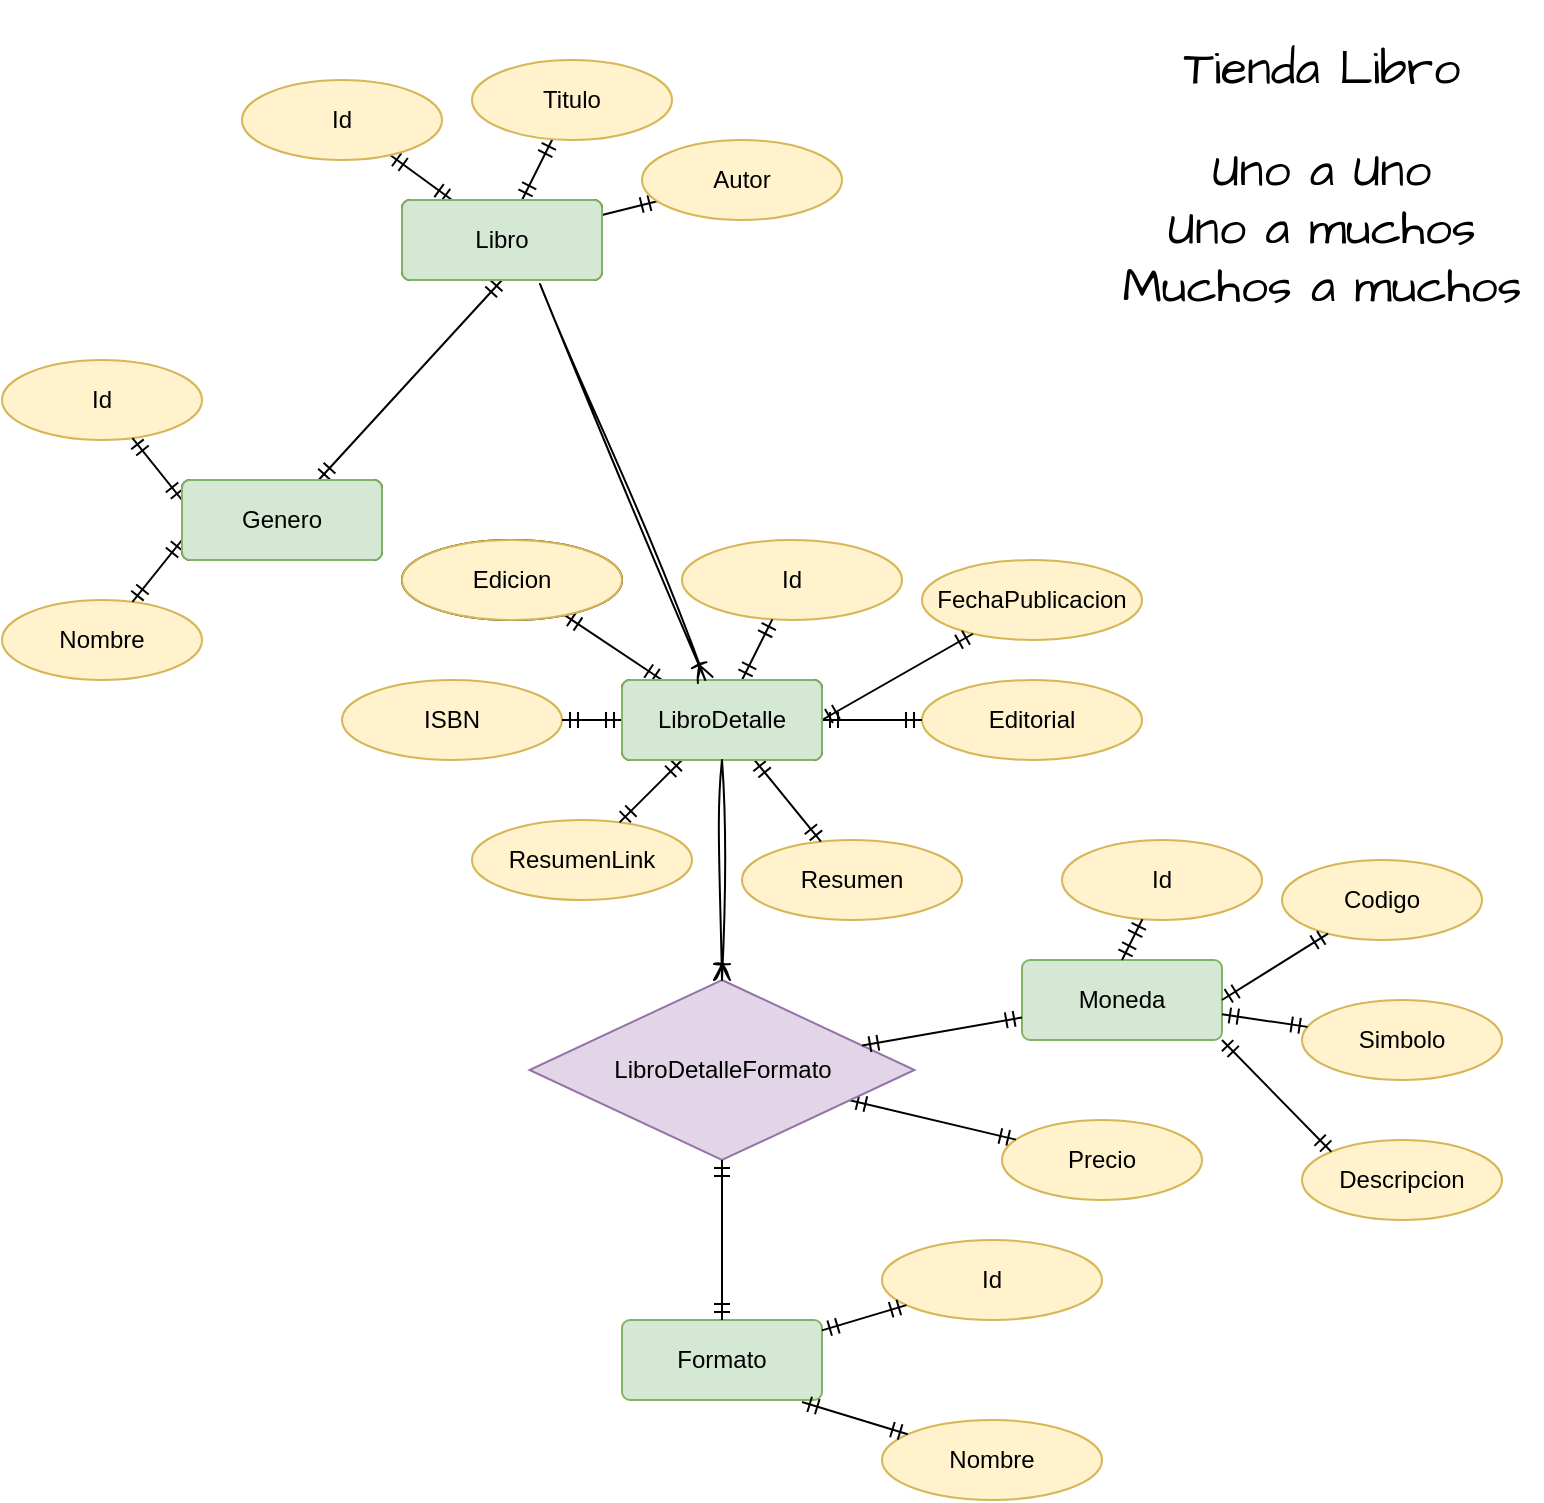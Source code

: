 <mxfile version="20.8.23" type="github">
  <diagram id="R2lEEEUBdFMjLlhIrx00" name="Page-1">
    <mxGraphModel dx="1120" dy="452" grid="1" gridSize="10" guides="1" tooltips="1" connect="1" arrows="1" fold="1" page="1" pageScale="1" pageWidth="850" pageHeight="1100" math="0" shadow="0" extFonts="Permanent Marker^https://fonts.googleapis.com/css?family=Permanent+Marker">
      <root>
        <mxCell id="0" />
        <mxCell id="1" parent="0" />
        <mxCell id="iToEJ3CbW-RjeYXbpDTx-12" style="edgeStyle=none;rounded=0;orthogonalLoop=1;jettySize=auto;html=1;" parent="1" source="iToEJ3CbW-RjeYXbpDTx-1" edge="1">
          <mxGeometry relative="1" as="geometry">
            <mxPoint x="270" y="100" as="targetPoint" />
          </mxGeometry>
        </mxCell>
        <mxCell id="iToEJ3CbW-RjeYXbpDTx-1" value="Libro" style="rounded=1;arcSize=10;whiteSpace=wrap;html=1;align=center;" parent="1" vertex="1">
          <mxGeometry x="210" y="100" width="100" height="40" as="geometry" />
        </mxCell>
        <mxCell id="iToEJ3CbW-RjeYXbpDTx-2" value="Formato" style="rounded=1;arcSize=10;whiteSpace=wrap;html=1;align=center;fillColor=#d5e8d4;strokeColor=#82b366;" parent="1" vertex="1">
          <mxGeometry x="320" y="660" width="100" height="40" as="geometry" />
        </mxCell>
        <mxCell id="iToEJ3CbW-RjeYXbpDTx-3" value="Genero" style="rounded=1;arcSize=10;whiteSpace=wrap;html=1;align=center;" parent="1" vertex="1">
          <mxGeometry x="100" y="240" width="100" height="40" as="geometry" />
        </mxCell>
        <mxCell id="iToEJ3CbW-RjeYXbpDTx-4" value="Moneda" style="rounded=1;arcSize=10;whiteSpace=wrap;html=1;align=center;fillColor=#d5e8d4;strokeColor=#82b366;" parent="1" vertex="1">
          <mxGeometry x="520" y="480" width="100" height="40" as="geometry" />
        </mxCell>
        <mxCell id="iToEJ3CbW-RjeYXbpDTx-5" value="LibroDetalle" style="rounded=1;arcSize=10;whiteSpace=wrap;html=1;align=center;" parent="1" vertex="1">
          <mxGeometry x="320" y="340" width="100" height="40" as="geometry" />
        </mxCell>
        <mxCell id="iToEJ3CbW-RjeYXbpDTx-7" value="" style="fontSize=12;html=1;endArrow=ERmandOne;startArrow=ERmandOne;rounded=0;exitX=0.25;exitY=0;exitDx=0;exitDy=0;" parent="1" source="iToEJ3CbW-RjeYXbpDTx-1" target="iToEJ3CbW-RjeYXbpDTx-71" edge="1">
          <mxGeometry width="100" height="100" relative="1" as="geometry">
            <mxPoint x="370" y="290" as="sourcePoint" />
            <mxPoint x="215.355" y="74.142" as="targetPoint" />
          </mxGeometry>
        </mxCell>
        <mxCell id="iToEJ3CbW-RjeYXbpDTx-10" value="FechaPublicacion" style="ellipse;whiteSpace=wrap;html=1;align=center;fillColor=#fff2cc;strokeColor=#d6b656;" parent="1" vertex="1">
          <mxGeometry x="470" y="280" width="110" height="40" as="geometry" />
        </mxCell>
        <mxCell id="iToEJ3CbW-RjeYXbpDTx-11" value="" style="fontSize=12;html=1;endArrow=ERmandOne;startArrow=ERmandOne;rounded=0;" parent="1" source="iToEJ3CbW-RjeYXbpDTx-1" target="iToEJ3CbW-RjeYXbpDTx-73" edge="1">
          <mxGeometry width="100" height="100" relative="1" as="geometry">
            <mxPoint x="270" y="110" as="sourcePoint" />
            <mxPoint x="300" y="60" as="targetPoint" />
          </mxGeometry>
        </mxCell>
        <mxCell id="iToEJ3CbW-RjeYXbpDTx-13" value="" style="fontSize=12;html=1;endArrow=ERmandOne;startArrow=ERmandOne;rounded=0;" parent="1" target="iToEJ3CbW-RjeYXbpDTx-72" edge="1">
          <mxGeometry width="100" height="100" relative="1" as="geometry">
            <mxPoint x="300" y="110" as="sourcePoint" />
            <mxPoint x="337.6" y="100.6" as="targetPoint" />
          </mxGeometry>
        </mxCell>
        <mxCell id="iToEJ3CbW-RjeYXbpDTx-14" value="Precio" style="ellipse;whiteSpace=wrap;html=1;align=center;fillColor=#fff2cc;strokeColor=#d6b656;" parent="1" vertex="1">
          <mxGeometry x="510" y="560" width="100" height="40" as="geometry" />
        </mxCell>
        <mxCell id="iToEJ3CbW-RjeYXbpDTx-15" value="" style="fontSize=12;html=1;endArrow=ERmandOne;startArrow=ERmandOne;rounded=0;" parent="1" source="iToEJ3CbW-RjeYXbpDTx-48" target="iToEJ3CbW-RjeYXbpDTx-14" edge="1">
          <mxGeometry width="100" height="100" relative="1" as="geometry">
            <mxPoint x="270" y="110" as="sourcePoint" />
            <mxPoint x="225" y="84" as="targetPoint" />
          </mxGeometry>
        </mxCell>
        <mxCell id="iToEJ3CbW-RjeYXbpDTx-17" value="" style="fontSize=12;html=1;endArrow=ERmandOne;startArrow=ERmandOne;rounded=0;exitX=0.5;exitY=1;exitDx=0;exitDy=0;" parent="1" source="iToEJ3CbW-RjeYXbpDTx-1" target="iToEJ3CbW-RjeYXbpDTx-3" edge="1">
          <mxGeometry width="100" height="100" relative="1" as="geometry">
            <mxPoint x="220" y="130" as="sourcePoint" />
            <mxPoint x="160" y="130" as="targetPoint" />
          </mxGeometry>
        </mxCell>
        <mxCell id="iToEJ3CbW-RjeYXbpDTx-20" value="Id" style="ellipse;whiteSpace=wrap;html=1;align=center;fillColor=#fff2cc;strokeColor=#d6b656;" parent="1" vertex="1">
          <mxGeometry x="10" y="180" width="100" height="40" as="geometry" />
        </mxCell>
        <mxCell id="iToEJ3CbW-RjeYXbpDTx-21" value="Nombre" style="ellipse;whiteSpace=wrap;html=1;align=center;fillColor=#fff2cc;strokeColor=#d6b656;" parent="1" vertex="1">
          <mxGeometry x="10" y="300" width="100" height="40" as="geometry" />
        </mxCell>
        <mxCell id="iToEJ3CbW-RjeYXbpDTx-22" value="" style="fontSize=12;html=1;endArrow=ERmandOne;startArrow=ERmandOne;rounded=0;entryX=0;entryY=0.25;entryDx=0;entryDy=0;" parent="1" source="iToEJ3CbW-RjeYXbpDTx-20" target="iToEJ3CbW-RjeYXbpDTx-3" edge="1">
          <mxGeometry width="100" height="100" relative="1" as="geometry">
            <mxPoint x="270" y="150" as="sourcePoint" />
            <mxPoint x="178" y="250" as="targetPoint" />
          </mxGeometry>
        </mxCell>
        <mxCell id="iToEJ3CbW-RjeYXbpDTx-24" value="" style="fontSize=12;html=1;endArrow=ERmandOne;startArrow=ERmandOne;rounded=0;exitX=0;exitY=0.75;exitDx=0;exitDy=0;" parent="1" source="iToEJ3CbW-RjeYXbpDTx-3" target="iToEJ3CbW-RjeYXbpDTx-21" edge="1">
          <mxGeometry width="100" height="100" relative="1" as="geometry">
            <mxPoint x="103" y="228" as="sourcePoint" />
            <mxPoint x="133" y="250" as="targetPoint" />
          </mxGeometry>
        </mxCell>
        <mxCell id="iToEJ3CbW-RjeYXbpDTx-26" value="" style="fontSize=12;html=1;endArrow=ERmandOne;startArrow=ERmandOne;rounded=0;entryX=1;entryY=0.5;entryDx=0;entryDy=0;" parent="1" source="iToEJ3CbW-RjeYXbpDTx-10" target="iToEJ3CbW-RjeYXbpDTx-5" edge="1">
          <mxGeometry width="100" height="100" relative="1" as="geometry">
            <mxPoint x="360" y="247" as="sourcePoint" />
            <mxPoint x="392" y="257" as="targetPoint" />
          </mxGeometry>
        </mxCell>
        <mxCell id="iToEJ3CbW-RjeYXbpDTx-27" value="Id" style="ellipse;whiteSpace=wrap;html=1;align=center;fillColor=#fff2cc;strokeColor=#d6b656;" parent="1" vertex="1">
          <mxGeometry x="350" y="270" width="110" height="40" as="geometry" />
        </mxCell>
        <mxCell id="iToEJ3CbW-RjeYXbpDTx-28" value="ISBN" style="ellipse;whiteSpace=wrap;html=1;align=center;fillColor=#fff2cc;strokeColor=#d6b656;" parent="1" vertex="1">
          <mxGeometry x="180" y="340" width="110" height="40" as="geometry" />
        </mxCell>
        <mxCell id="iToEJ3CbW-RjeYXbpDTx-29" value="Resumen" style="ellipse;whiteSpace=wrap;html=1;align=center;fillColor=#fff2cc;strokeColor=#d6b656;" parent="1" vertex="1">
          <mxGeometry x="380" y="420" width="110" height="40" as="geometry" />
        </mxCell>
        <mxCell id="iToEJ3CbW-RjeYXbpDTx-30" value="ResumenLink" style="ellipse;whiteSpace=wrap;html=1;align=center;fillColor=#fff2cc;strokeColor=#d6b656;" parent="1" vertex="1">
          <mxGeometry x="245" y="410" width="110" height="40" as="geometry" />
        </mxCell>
        <mxCell id="iToEJ3CbW-RjeYXbpDTx-31" value="" style="fontSize=12;html=1;endArrow=ERmandOne;startArrow=ERmandOne;rounded=0;" parent="1" source="iToEJ3CbW-RjeYXbpDTx-27" target="iToEJ3CbW-RjeYXbpDTx-5" edge="1">
          <mxGeometry width="100" height="100" relative="1" as="geometry">
            <mxPoint x="485" y="370" as="sourcePoint" />
            <mxPoint x="430" y="370" as="targetPoint" />
          </mxGeometry>
        </mxCell>
        <mxCell id="iToEJ3CbW-RjeYXbpDTx-32" value="" style="fontSize=12;html=1;endArrow=ERmandOne;startArrow=ERmandOne;rounded=0;" parent="1" source="iToEJ3CbW-RjeYXbpDTx-5" target="iToEJ3CbW-RjeYXbpDTx-28" edge="1">
          <mxGeometry width="100" height="100" relative="1" as="geometry">
            <mxPoint x="407" y="329" as="sourcePoint" />
            <mxPoint x="393" y="350" as="targetPoint" />
          </mxGeometry>
        </mxCell>
        <mxCell id="iToEJ3CbW-RjeYXbpDTx-34" value="" style="fontSize=12;html=1;endArrow=ERmandOne;startArrow=ERmandOne;rounded=0;" parent="1" source="iToEJ3CbW-RjeYXbpDTx-29" target="iToEJ3CbW-RjeYXbpDTx-5" edge="1">
          <mxGeometry width="100" height="100" relative="1" as="geometry">
            <mxPoint x="485" y="370" as="sourcePoint" />
            <mxPoint x="430" y="370" as="targetPoint" />
          </mxGeometry>
        </mxCell>
        <mxCell id="iToEJ3CbW-RjeYXbpDTx-35" value="" style="fontSize=12;html=1;endArrow=ERmandOne;startArrow=ERmandOne;rounded=0;" parent="1" source="iToEJ3CbW-RjeYXbpDTx-5" target="iToEJ3CbW-RjeYXbpDTx-30" edge="1">
          <mxGeometry width="100" height="100" relative="1" as="geometry">
            <mxPoint x="448" y="413" as="sourcePoint" />
            <mxPoint x="412" y="390" as="targetPoint" />
          </mxGeometry>
        </mxCell>
        <mxCell id="iToEJ3CbW-RjeYXbpDTx-38" value="Id" style="ellipse;whiteSpace=wrap;html=1;align=center;fillColor=#fff2cc;strokeColor=#d6b656;" parent="1" vertex="1">
          <mxGeometry x="450" y="620" width="110" height="40" as="geometry" />
        </mxCell>
        <mxCell id="iToEJ3CbW-RjeYXbpDTx-39" value="" style="fontSize=12;html=1;endArrow=ERmandOne;startArrow=ERmandOne;rounded=0;" parent="1" source="iToEJ3CbW-RjeYXbpDTx-38" target="iToEJ3CbW-RjeYXbpDTx-2" edge="1">
          <mxGeometry width="100" height="100" relative="1" as="geometry">
            <mxPoint x="610" y="470" as="sourcePoint" />
            <mxPoint x="430" y="470" as="targetPoint" />
          </mxGeometry>
        </mxCell>
        <mxCell id="iToEJ3CbW-RjeYXbpDTx-40" value="Nombre" style="ellipse;whiteSpace=wrap;html=1;align=center;fillColor=#fff2cc;strokeColor=#d6b656;" parent="1" vertex="1">
          <mxGeometry x="450" y="710" width="110" height="40" as="geometry" />
        </mxCell>
        <mxCell id="iToEJ3CbW-RjeYXbpDTx-41" value="" style="fontSize=12;html=1;endArrow=ERmandOne;startArrow=ERmandOne;rounded=0;entryX=0.9;entryY=1.025;entryDx=0;entryDy=0;entryPerimeter=0;" parent="1" source="iToEJ3CbW-RjeYXbpDTx-40" target="iToEJ3CbW-RjeYXbpDTx-2" edge="1">
          <mxGeometry width="100" height="100" relative="1" as="geometry">
            <mxPoint x="728" y="427" as="sourcePoint" />
            <mxPoint x="692" y="450" as="targetPoint" />
          </mxGeometry>
        </mxCell>
        <mxCell id="iToEJ3CbW-RjeYXbpDTx-44" value="Edicion" style="ellipse;whiteSpace=wrap;html=1;align=center;" parent="1" vertex="1">
          <mxGeometry x="210" y="270" width="110" height="40" as="geometry" />
        </mxCell>
        <mxCell id="iToEJ3CbW-RjeYXbpDTx-45" value="Editorial" style="ellipse;whiteSpace=wrap;html=1;align=center;fillColor=#fff2cc;strokeColor=#d6b656;" parent="1" vertex="1">
          <mxGeometry x="470" y="340" width="110" height="40" as="geometry" />
        </mxCell>
        <mxCell id="iToEJ3CbW-RjeYXbpDTx-46" value="" style="fontSize=12;html=1;endArrow=ERmandOne;startArrow=ERmandOne;rounded=0;" parent="1" source="iToEJ3CbW-RjeYXbpDTx-45" target="iToEJ3CbW-RjeYXbpDTx-5" edge="1">
          <mxGeometry width="100" height="100" relative="1" as="geometry">
            <mxPoint x="505" y="327" as="sourcePoint" />
            <mxPoint x="430" y="370" as="targetPoint" />
          </mxGeometry>
        </mxCell>
        <mxCell id="iToEJ3CbW-RjeYXbpDTx-47" value="" style="fontSize=12;html=1;endArrow=ERmandOne;startArrow=ERmandOne;rounded=0;" parent="1" source="iToEJ3CbW-RjeYXbpDTx-44" target="iToEJ3CbW-RjeYXbpDTx-5" edge="1">
          <mxGeometry width="100" height="100" relative="1" as="geometry">
            <mxPoint x="405" y="320" as="sourcePoint" />
            <mxPoint x="390" y="350" as="targetPoint" />
          </mxGeometry>
        </mxCell>
        <mxCell id="iToEJ3CbW-RjeYXbpDTx-48" value="LibroDetalleFormato" style="shape=rhombus;perimeter=rhombusPerimeter;whiteSpace=wrap;html=1;align=center;fillColor=#e1d5e7;strokeColor=#9673a6;" parent="1" vertex="1">
          <mxGeometry x="273.75" y="490" width="192.5" height="90" as="geometry" />
        </mxCell>
        <mxCell id="iToEJ3CbW-RjeYXbpDTx-50" value="" style="fontSize=12;html=1;endArrow=ERmandOne;startArrow=ERmandOne;rounded=0;" parent="1" source="iToEJ3CbW-RjeYXbpDTx-48" target="iToEJ3CbW-RjeYXbpDTx-2" edge="1">
          <mxGeometry width="100" height="100" relative="1" as="geometry">
            <mxPoint x="380" y="500" as="sourcePoint" />
            <mxPoint x="380" y="390" as="targetPoint" />
          </mxGeometry>
        </mxCell>
        <mxCell id="iToEJ3CbW-RjeYXbpDTx-52" value="" style="fontSize=12;html=1;endArrow=ERmandOne;startArrow=ERmandOne;rounded=0;" parent="1" source="iToEJ3CbW-RjeYXbpDTx-48" target="iToEJ3CbW-RjeYXbpDTx-4" edge="1">
          <mxGeometry width="100" height="100" relative="1" as="geometry">
            <mxPoint x="380" y="500" as="sourcePoint" />
            <mxPoint x="380" y="390" as="targetPoint" />
          </mxGeometry>
        </mxCell>
        <mxCell id="iToEJ3CbW-RjeYXbpDTx-54" value="Codigo" style="ellipse;whiteSpace=wrap;html=1;align=center;fillColor=#fff2cc;strokeColor=#d6b656;" parent="1" vertex="1">
          <mxGeometry x="650" y="430" width="100" height="40" as="geometry" />
        </mxCell>
        <mxCell id="iToEJ3CbW-RjeYXbpDTx-55" value="Simbolo" style="ellipse;whiteSpace=wrap;html=1;align=center;fillColor=#fff2cc;strokeColor=#d6b656;" parent="1" vertex="1">
          <mxGeometry x="660" y="500" width="100" height="40" as="geometry" />
        </mxCell>
        <mxCell id="iToEJ3CbW-RjeYXbpDTx-57" value="" style="fontSize=12;html=1;endArrow=ERmandOne;startArrow=ERmandOne;rounded=0;entryX=1;entryY=0.5;entryDx=0;entryDy=0;" parent="1" source="iToEJ3CbW-RjeYXbpDTx-54" target="iToEJ3CbW-RjeYXbpDTx-4" edge="1">
          <mxGeometry width="100" height="100" relative="1" as="geometry">
            <mxPoint x="664" y="457" as="sourcePoint" />
            <mxPoint x="611" y="490" as="targetPoint" />
          </mxGeometry>
        </mxCell>
        <mxCell id="iToEJ3CbW-RjeYXbpDTx-58" value="" style="fontSize=12;html=1;endArrow=ERmandOne;startArrow=ERmandOne;rounded=0;" parent="1" source="iToEJ3CbW-RjeYXbpDTx-55" target="iToEJ3CbW-RjeYXbpDTx-4" edge="1">
          <mxGeometry width="100" height="100" relative="1" as="geometry">
            <mxPoint x="670" y="510" as="sourcePoint" />
            <mxPoint x="630" y="510" as="targetPoint" />
          </mxGeometry>
        </mxCell>
        <mxCell id="iToEJ3CbW-RjeYXbpDTx-59" value="Descripcion" style="ellipse;whiteSpace=wrap;html=1;align=center;fillColor=#fff2cc;strokeColor=#d6b656;" parent="1" vertex="1">
          <mxGeometry x="660" y="570" width="100" height="40" as="geometry" />
        </mxCell>
        <mxCell id="iToEJ3CbW-RjeYXbpDTx-60" value="" style="fontSize=12;html=1;endArrow=ERmandOne;startArrow=ERmandOne;rounded=0;exitX=0;exitY=0;exitDx=0;exitDy=0;entryX=1;entryY=1;entryDx=0;entryDy=0;" parent="1" source="iToEJ3CbW-RjeYXbpDTx-59" target="iToEJ3CbW-RjeYXbpDTx-4" edge="1">
          <mxGeometry width="100" height="100" relative="1" as="geometry">
            <mxPoint x="673" y="524" as="sourcePoint" />
            <mxPoint x="630" y="517" as="targetPoint" />
          </mxGeometry>
        </mxCell>
        <mxCell id="iToEJ3CbW-RjeYXbpDTx-61" value="Libro" style="rounded=1;arcSize=10;whiteSpace=wrap;html=1;align=center;fillColor=#d5e8d4;strokeColor=#82b366;" parent="1" vertex="1">
          <mxGeometry x="210" y="100" width="100" height="40" as="geometry" />
        </mxCell>
        <mxCell id="iToEJ3CbW-RjeYXbpDTx-62" value="Genero" style="rounded=1;arcSize=10;whiteSpace=wrap;html=1;align=center;fillColor=#d5e8d4;strokeColor=#82b366;" parent="1" vertex="1">
          <mxGeometry x="100" y="240" width="100" height="40" as="geometry" />
        </mxCell>
        <mxCell id="iToEJ3CbW-RjeYXbpDTx-63" value="LibroDetalle" style="rounded=1;arcSize=10;whiteSpace=wrap;html=1;align=center;fillColor=#d5e8d4;strokeColor=#82b366;" parent="1" vertex="1">
          <mxGeometry x="320" y="340" width="100" height="40" as="geometry" />
        </mxCell>
        <mxCell id="iToEJ3CbW-RjeYXbpDTx-71" value="Id" style="ellipse;whiteSpace=wrap;html=1;align=center;fillColor=#fff2cc;strokeColor=#d6b656;" parent="1" vertex="1">
          <mxGeometry x="130" y="40" width="100" height="40" as="geometry" />
        </mxCell>
        <mxCell id="iToEJ3CbW-RjeYXbpDTx-72" value="Autor" style="ellipse;whiteSpace=wrap;html=1;align=center;fillColor=#fff2cc;strokeColor=#d6b656;" parent="1" vertex="1">
          <mxGeometry x="330" y="70" width="100" height="40" as="geometry" />
        </mxCell>
        <mxCell id="iToEJ3CbW-RjeYXbpDTx-73" value="Titulo" style="ellipse;whiteSpace=wrap;html=1;align=center;fillColor=#fff2cc;strokeColor=#d6b656;" parent="1" vertex="1">
          <mxGeometry x="245" y="30" width="100" height="40" as="geometry" />
        </mxCell>
        <mxCell id="iToEJ3CbW-RjeYXbpDTx-75" value="Edicion" style="ellipse;whiteSpace=wrap;html=1;align=center;fillColor=#fff2cc;strokeColor=#d6b656;" parent="1" vertex="1">
          <mxGeometry x="210" y="270" width="110" height="40" as="geometry" />
        </mxCell>
        <mxCell id="iToEJ3CbW-RjeYXbpDTx-76" value="&lt;font style=&quot;font-size: 24px;&quot;&gt;Tienda Libro&lt;/font&gt;" style="text;html=1;strokeColor=none;fillColor=none;align=center;verticalAlign=middle;whiteSpace=wrap;rounded=0;fontSize=20;fontFamily=Architects Daughter;" parent="1" vertex="1">
          <mxGeometry x="560" width="220" height="70" as="geometry" />
        </mxCell>
        <mxCell id="iToEJ3CbW-RjeYXbpDTx-78" value="Id" style="ellipse;whiteSpace=wrap;html=1;align=center;fillColor=#fff2cc;strokeColor=#d6b656;" parent="1" vertex="1">
          <mxGeometry x="540" y="420" width="100" height="40" as="geometry" />
        </mxCell>
        <mxCell id="iToEJ3CbW-RjeYXbpDTx-79" value="" style="fontSize=12;html=1;endArrow=ERmandOne;startArrow=ERmandOne;rounded=0;entryX=0.5;entryY=0;entryDx=0;entryDy=0;" parent="1" source="iToEJ3CbW-RjeYXbpDTx-78" target="iToEJ3CbW-RjeYXbpDTx-4" edge="1">
          <mxGeometry width="100" height="100" relative="1" as="geometry">
            <mxPoint x="683" y="477" as="sourcePoint" />
            <mxPoint x="630" y="510" as="targetPoint" />
          </mxGeometry>
        </mxCell>
        <mxCell id="Z82ll9UgQxqg_cq3DmC--1" value="&lt;span style=&quot;font-size: 24px;&quot;&gt;Uno a Uno&lt;br&gt;Uno a muchos&lt;br&gt;Muchos a muchos&lt;br&gt;&lt;/span&gt;" style="text;html=1;strokeColor=none;fillColor=none;align=center;verticalAlign=middle;whiteSpace=wrap;rounded=0;fontSize=20;fontFamily=Architects Daughter;" vertex="1" parent="1">
          <mxGeometry x="560" y="80" width="220" height="70" as="geometry" />
        </mxCell>
        <mxCell id="Z82ll9UgQxqg_cq3DmC--5" value="" style="fontSize=12;html=1;endArrow=ERoneToMany;rounded=0;sketch=1;hachureGap=4;jiggle=2;curveFitting=1;fontFamily=Architects Daughter;fontSource=https%3A%2F%2Ffonts.googleapis.com%2Fcss%3Ffamily%3DArchitects%2BDaughter;exitX=0.69;exitY=1.05;exitDx=0;exitDy=0;exitPerimeter=0;" edge="1" parent="1" source="iToEJ3CbW-RjeYXbpDTx-61" target="iToEJ3CbW-RjeYXbpDTx-63">
          <mxGeometry width="100" height="100" relative="1" as="geometry">
            <mxPoint x="380" y="390" as="sourcePoint" />
            <mxPoint x="380" y="500" as="targetPoint" />
          </mxGeometry>
        </mxCell>
        <mxCell id="Z82ll9UgQxqg_cq3DmC--7" value="" style="fontSize=12;html=1;endArrow=ERoneToMany;rounded=0;sketch=1;hachureGap=4;jiggle=2;curveFitting=1;fontFamily=Architects Daughter;fontSource=https%3A%2F%2Ffonts.googleapis.com%2Fcss%3Ffamily%3DArchitects%2BDaughter;" edge="1" parent="1" source="iToEJ3CbW-RjeYXbpDTx-63" target="iToEJ3CbW-RjeYXbpDTx-48">
          <mxGeometry width="100" height="100" relative="1" as="geometry">
            <mxPoint x="127" y="380" as="sourcePoint" />
            <mxPoint x="210" y="578" as="targetPoint" />
          </mxGeometry>
        </mxCell>
      </root>
    </mxGraphModel>
  </diagram>
</mxfile>
